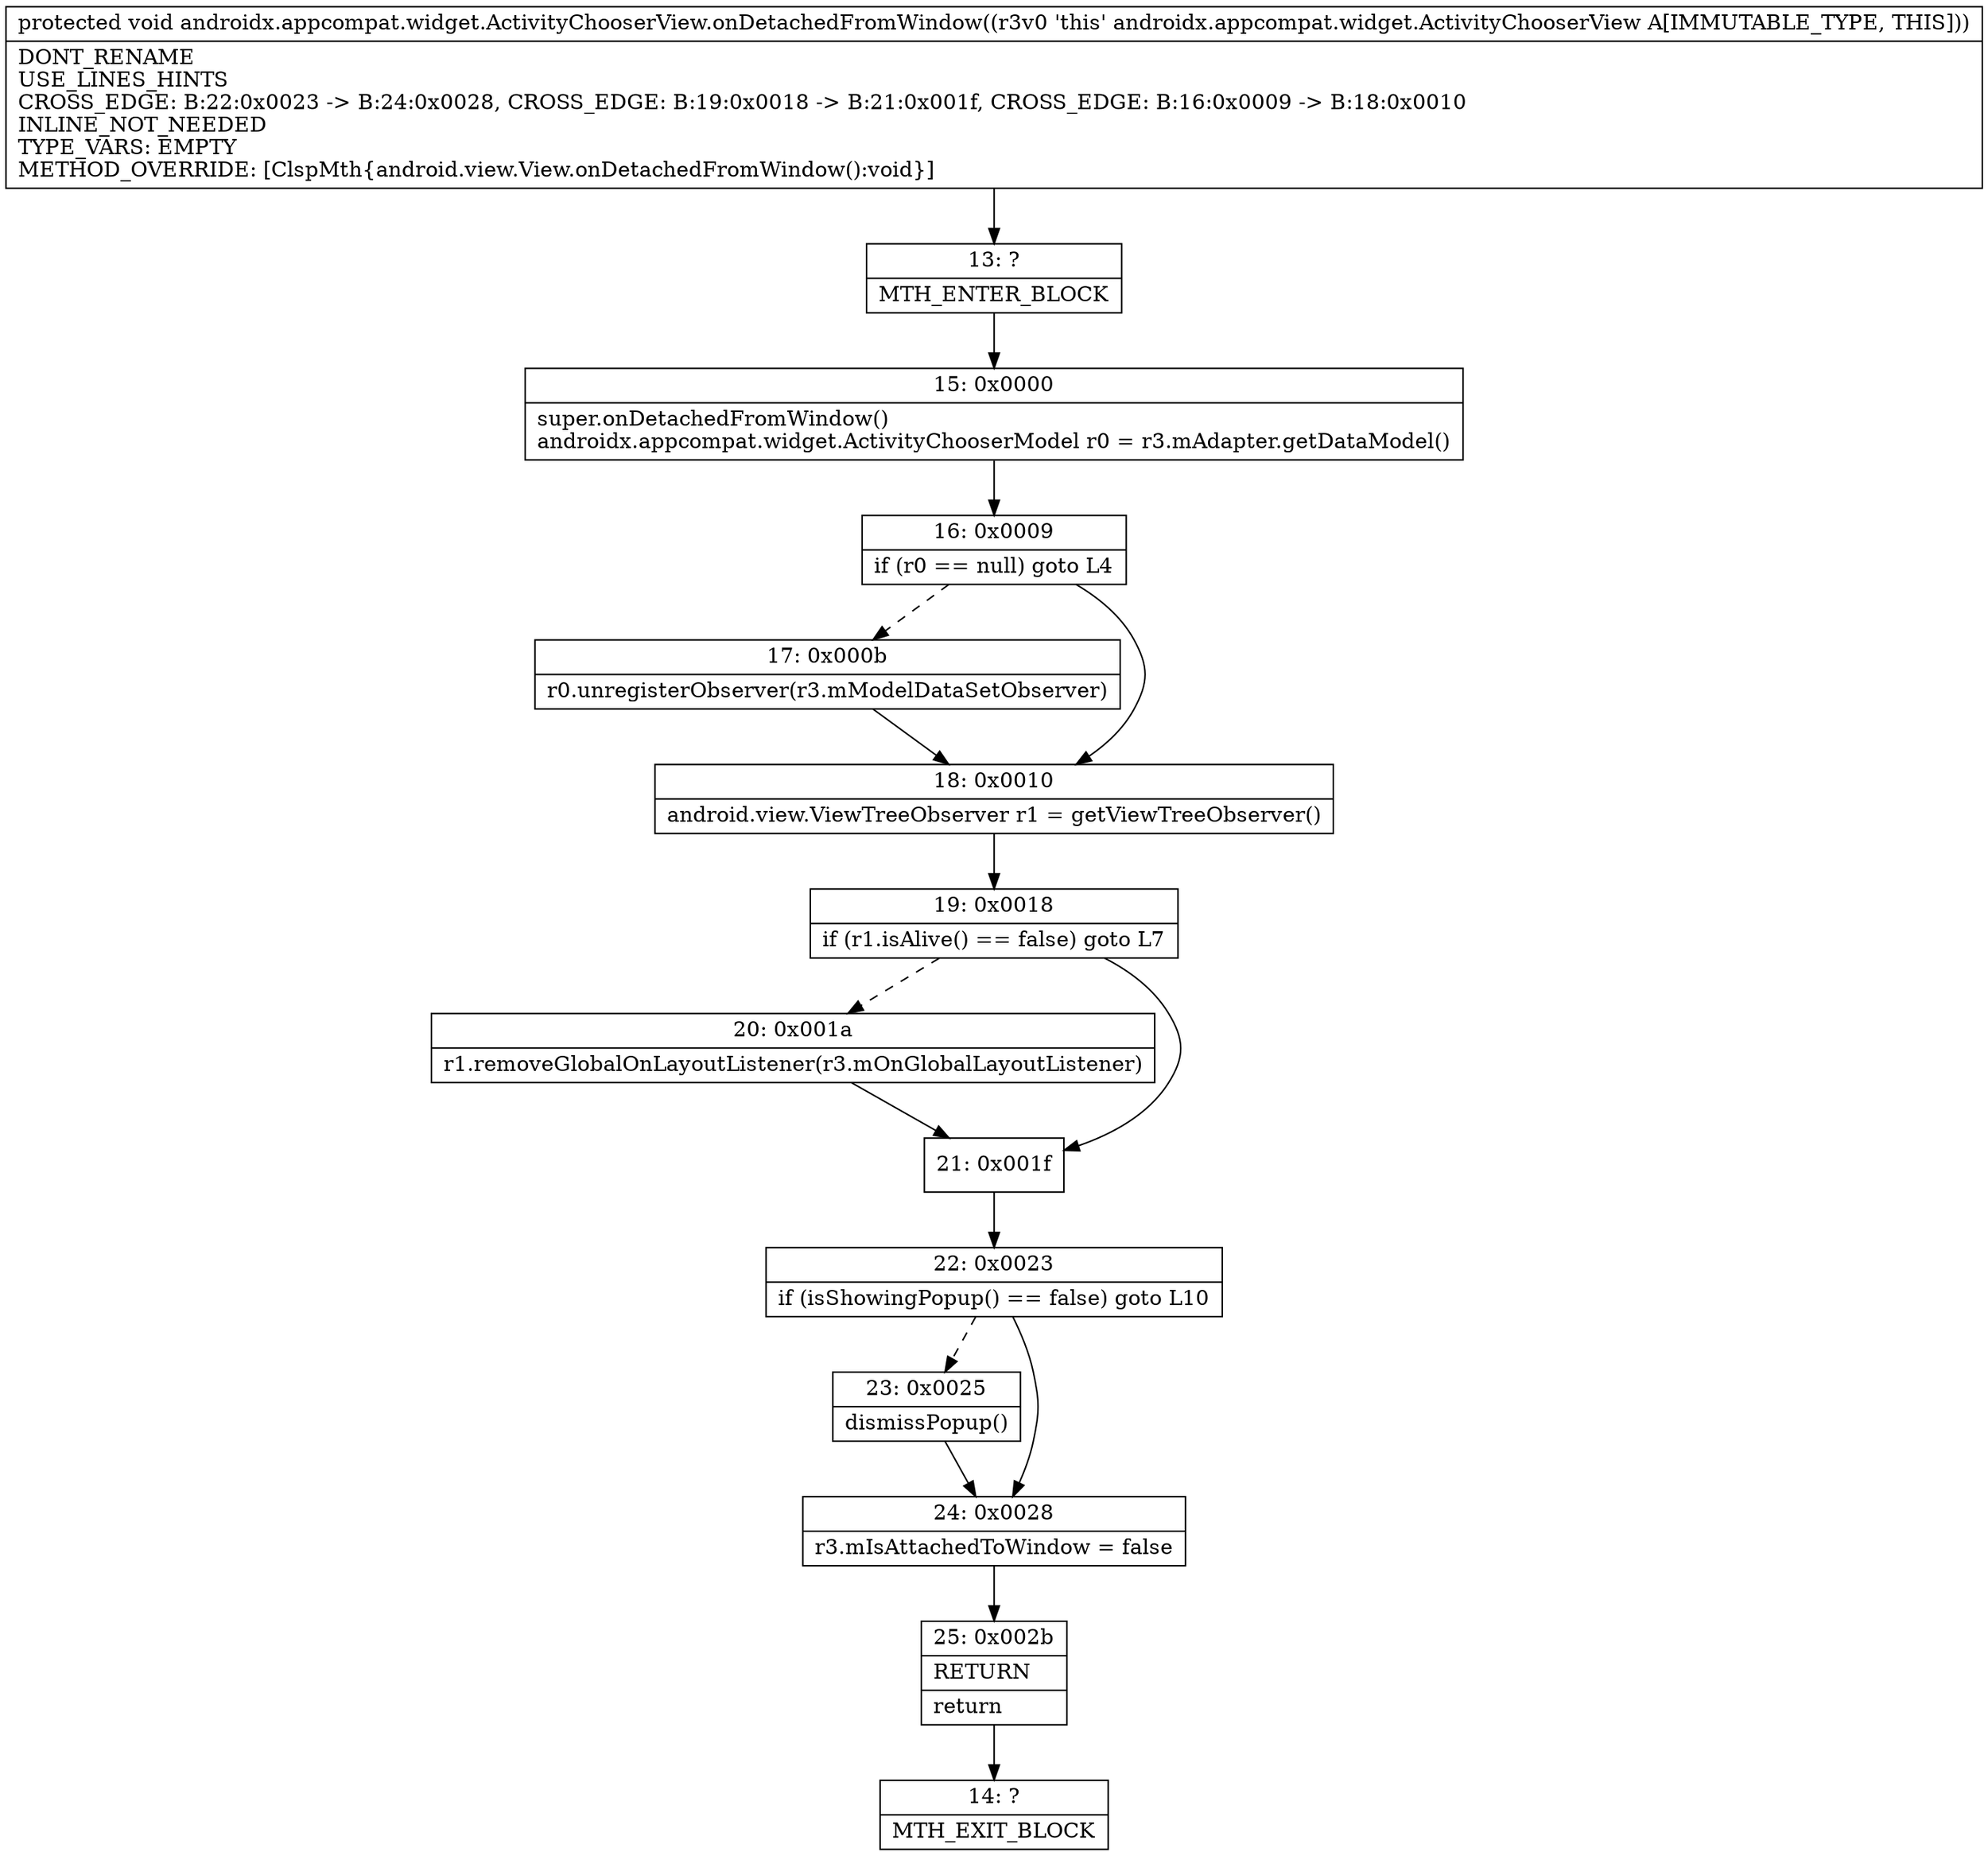 digraph "CFG forandroidx.appcompat.widget.ActivityChooserView.onDetachedFromWindow()V" {
Node_13 [shape=record,label="{13\:\ ?|MTH_ENTER_BLOCK\l}"];
Node_15 [shape=record,label="{15\:\ 0x0000|super.onDetachedFromWindow()\landroidx.appcompat.widget.ActivityChooserModel r0 = r3.mAdapter.getDataModel()\l}"];
Node_16 [shape=record,label="{16\:\ 0x0009|if (r0 == null) goto L4\l}"];
Node_17 [shape=record,label="{17\:\ 0x000b|r0.unregisterObserver(r3.mModelDataSetObserver)\l}"];
Node_18 [shape=record,label="{18\:\ 0x0010|android.view.ViewTreeObserver r1 = getViewTreeObserver()\l}"];
Node_19 [shape=record,label="{19\:\ 0x0018|if (r1.isAlive() == false) goto L7\l}"];
Node_20 [shape=record,label="{20\:\ 0x001a|r1.removeGlobalOnLayoutListener(r3.mOnGlobalLayoutListener)\l}"];
Node_21 [shape=record,label="{21\:\ 0x001f}"];
Node_22 [shape=record,label="{22\:\ 0x0023|if (isShowingPopup() == false) goto L10\l}"];
Node_23 [shape=record,label="{23\:\ 0x0025|dismissPopup()\l}"];
Node_24 [shape=record,label="{24\:\ 0x0028|r3.mIsAttachedToWindow = false\l}"];
Node_25 [shape=record,label="{25\:\ 0x002b|RETURN\l|return\l}"];
Node_14 [shape=record,label="{14\:\ ?|MTH_EXIT_BLOCK\l}"];
MethodNode[shape=record,label="{protected void androidx.appcompat.widget.ActivityChooserView.onDetachedFromWindow((r3v0 'this' androidx.appcompat.widget.ActivityChooserView A[IMMUTABLE_TYPE, THIS]))  | DONT_RENAME\lUSE_LINES_HINTS\lCROSS_EDGE: B:22:0x0023 \-\> B:24:0x0028, CROSS_EDGE: B:19:0x0018 \-\> B:21:0x001f, CROSS_EDGE: B:16:0x0009 \-\> B:18:0x0010\lINLINE_NOT_NEEDED\lTYPE_VARS: EMPTY\lMETHOD_OVERRIDE: [ClspMth\{android.view.View.onDetachedFromWindow():void\}]\l}"];
MethodNode -> Node_13;Node_13 -> Node_15;
Node_15 -> Node_16;
Node_16 -> Node_17[style=dashed];
Node_16 -> Node_18;
Node_17 -> Node_18;
Node_18 -> Node_19;
Node_19 -> Node_20[style=dashed];
Node_19 -> Node_21;
Node_20 -> Node_21;
Node_21 -> Node_22;
Node_22 -> Node_23[style=dashed];
Node_22 -> Node_24;
Node_23 -> Node_24;
Node_24 -> Node_25;
Node_25 -> Node_14;
}

